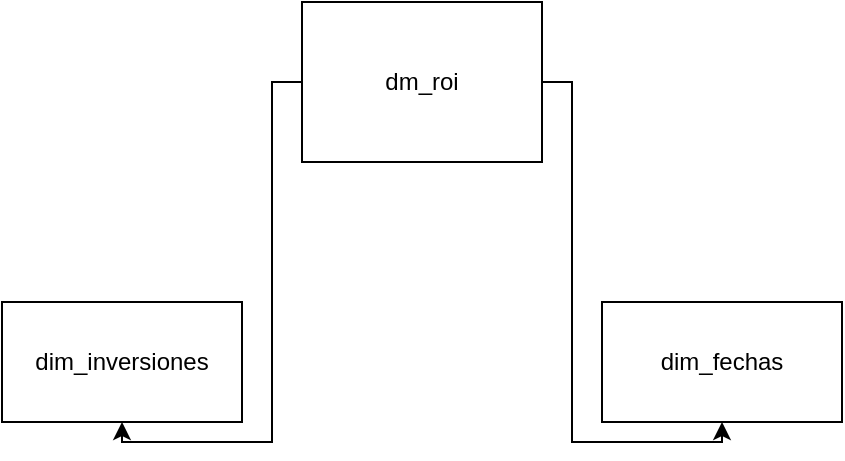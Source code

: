 <mxfile>
  <diagram name="Esquema de Estrella - ROI">
    <mxGraphModel>
      <root>
        <mxCell id="0" />
        <mxCell id="1" parent="0" />
        <!-- Tabla de Hechos: dm_roi -->
        <mxCell id="2" value="dm_roi" style="shape=rectangle;whiteSpace=wrap;html=1;" vertex="1" parent="1">
          <mxGeometry x="200" y="100" width="120" height="80" as="geometry" />
        </mxCell>
        <!-- Tabla de Dimensiones: dim_inversiones -->
        <mxCell id="3" value="dim_inversiones" style="shape=rectangle;whiteSpace=wrap;html=1;" vertex="1" parent="1">
          <mxGeometry x="50" y="250" width="120" height="60" as="geometry" />
        </mxCell>
        <!-- Tabla de Dimensiones: dim_fechas -->
        <mxCell id="4" value="dim_fechas" style="shape=rectangle;whiteSpace=wrap;html=1;" vertex="1" parent="1">
          <mxGeometry x="350" y="250" width="120" height="60" as="geometry" />
        </mxCell>
        <!-- Conexión dm_roi -> dim_inversiones -->
        <mxCell id="5" style="edgeStyle=orthogonalEdgeStyle;rounded=0;html=1;entryX=0.5;entryY=1;entryDx=0;entryDy=0;" edge="1" parent="1" source="2" target="3">
          <mxGeometry relative="1" as="geometry" />
        </mxCell>
        <!-- Conexión dm_roi -> dim_fechas -->
        <mxCell id="6" style="edgeStyle=orthogonalEdgeStyle;rounded=0;html=1;entryX=0.5;entryY=1;entryDx=0;entryDy=0;" edge="1" parent="1" source="2" target="4">
          <mxGeometry relative="1" as="geometry" />
        </mxCell>
      </root>
    </mxGraphModel>
  </diagram>
</mxfile>
